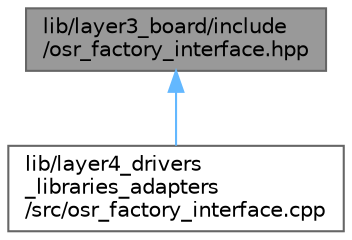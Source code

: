 digraph "lib/layer3_board/include/osr_factory_interface.hpp"
{
 // LATEX_PDF_SIZE
  bgcolor="transparent";
  edge [fontname=Helvetica,fontsize=10,labelfontname=Helvetica,labelfontsize=10];
  node [fontname=Helvetica,fontsize=10,shape=box,height=0.2,width=0.4];
  Node1 [id="Node000001",label="lib/layer3_board/include\l/osr_factory_interface.hpp",height=0.2,width=0.4,color="gray40", fillcolor="grey60", style="filled", fontcolor="black",tooltip=" "];
  Node1 -> Node2 [id="edge1_Node000001_Node000002",dir="back",color="steelblue1",style="solid",tooltip=" "];
  Node2 [id="Node000002",label="lib/layer4_drivers\l_libraries_adapters\l/src/osr_factory_interface.cpp",height=0.2,width=0.4,color="grey40", fillcolor="white", style="filled",URL="$osr__factory__interface_8cpp.xhtml",tooltip=" "];
}
